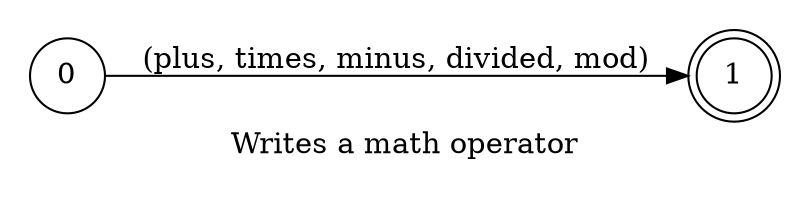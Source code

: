 digraph MathOperator {
    id="math_operator";
    label="Writes a math operator";
    lang="en-US";
    langName="English";
    pad="0.2";
    rankdir=LR;
    alias="true";
    node[shape=doublecircle]; 1;
    node[shape=circle];

    0 -> 1 [label="(plus, times, minus, divided, mod)", store=mathOperator];

    title="Writes a math operator";
    desc="Writes a math operator (*, -, +, /, %) meant to be used inside expressions";
}